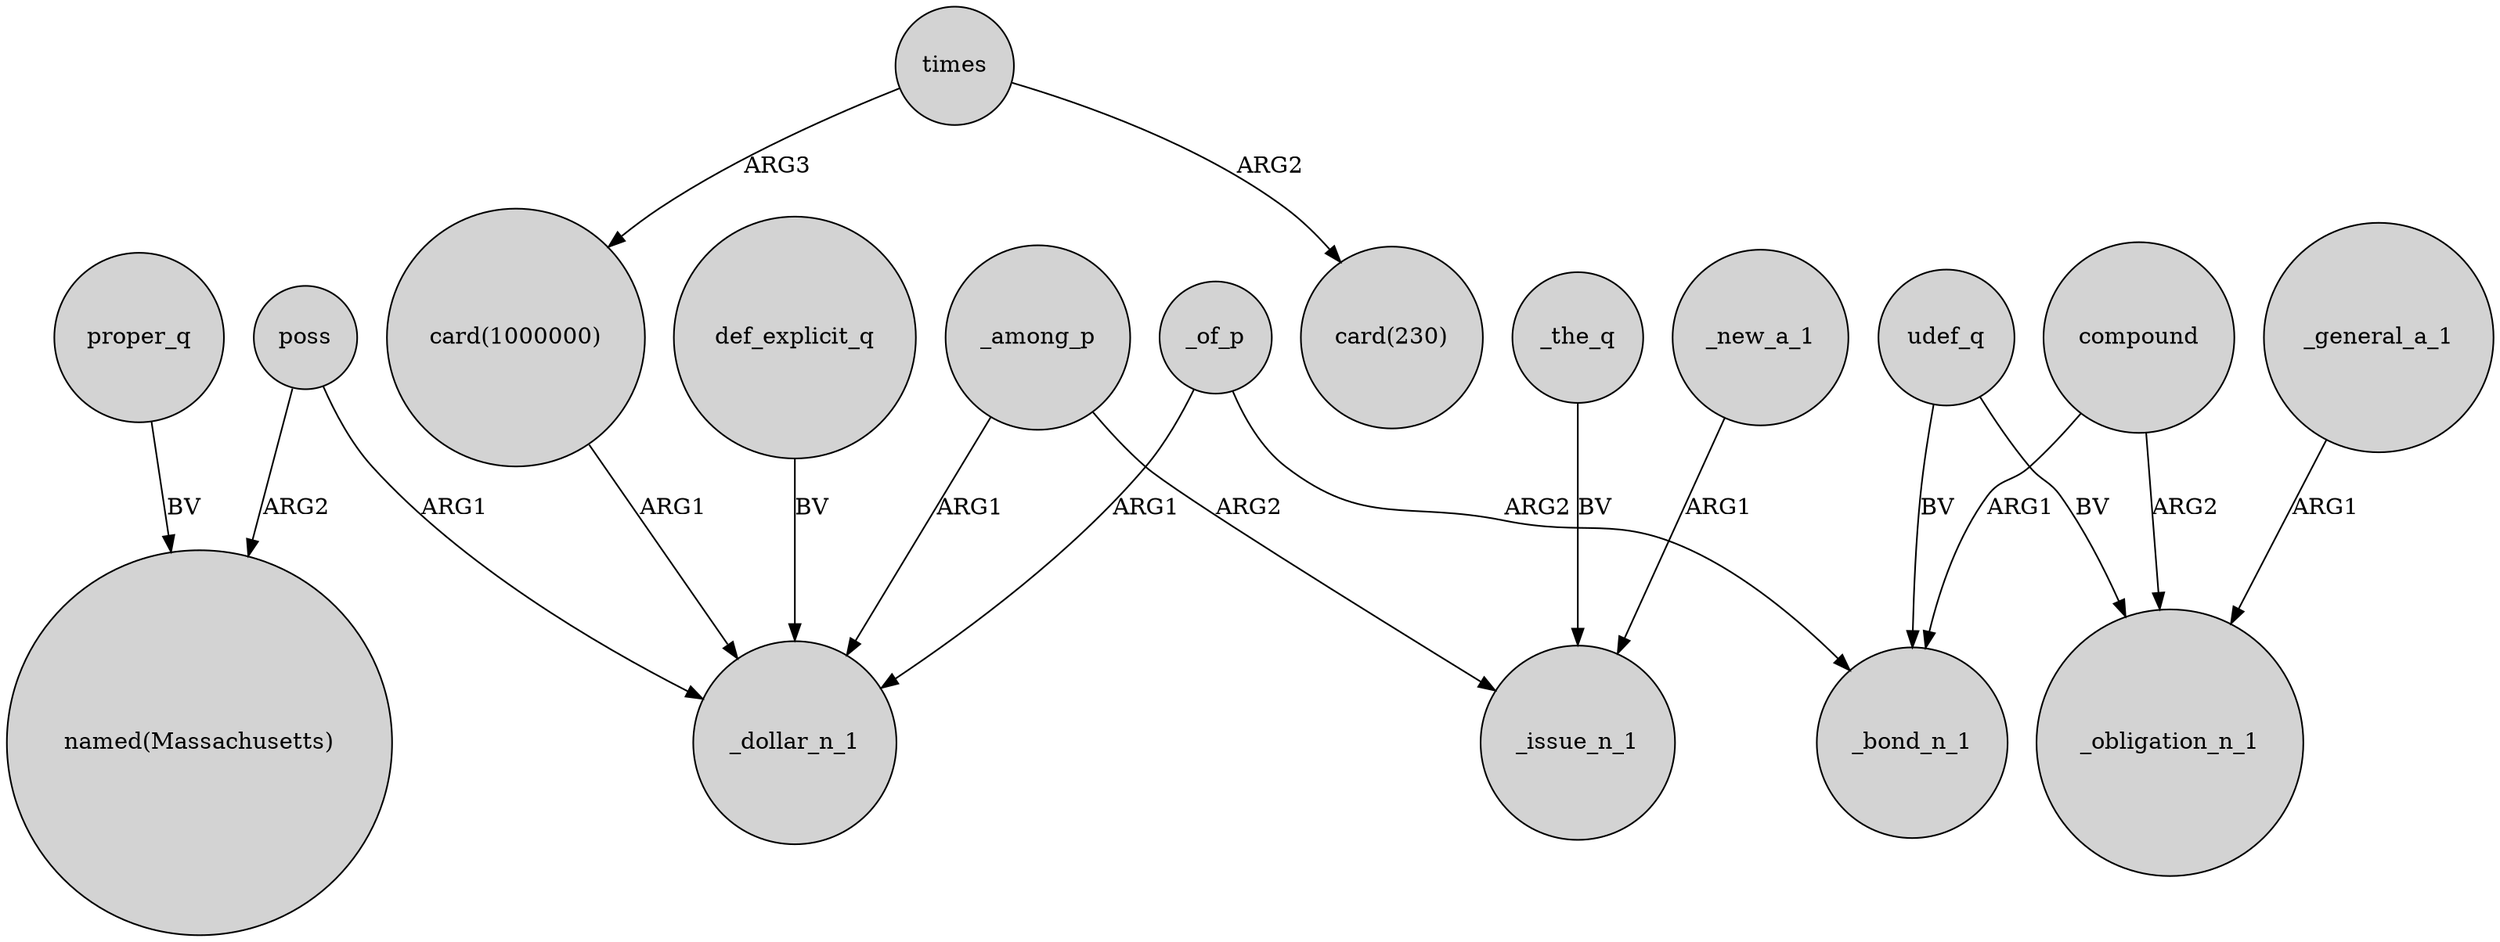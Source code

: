 digraph {
	node [shape=circle style=filled]
	proper_q -> "named(Massachusetts)" [label=BV]
	udef_q -> _bond_n_1 [label=BV]
	"card(1000000)" -> _dollar_n_1 [label=ARG1]
	_among_p -> _dollar_n_1 [label=ARG1]
	udef_q -> _obligation_n_1 [label=BV]
	_of_p -> _bond_n_1 [label=ARG2]
	_general_a_1 -> _obligation_n_1 [label=ARG1]
	times -> "card(1000000)" [label=ARG3]
	def_explicit_q -> _dollar_n_1 [label=BV]
	_the_q -> _issue_n_1 [label=BV]
	compound -> _obligation_n_1 [label=ARG2]
	_new_a_1 -> _issue_n_1 [label=ARG1]
	_among_p -> _issue_n_1 [label=ARG2]
	poss -> "named(Massachusetts)" [label=ARG2]
	_of_p -> _dollar_n_1 [label=ARG1]
	times -> "card(230)" [label=ARG2]
	poss -> _dollar_n_1 [label=ARG1]
	compound -> _bond_n_1 [label=ARG1]
}
